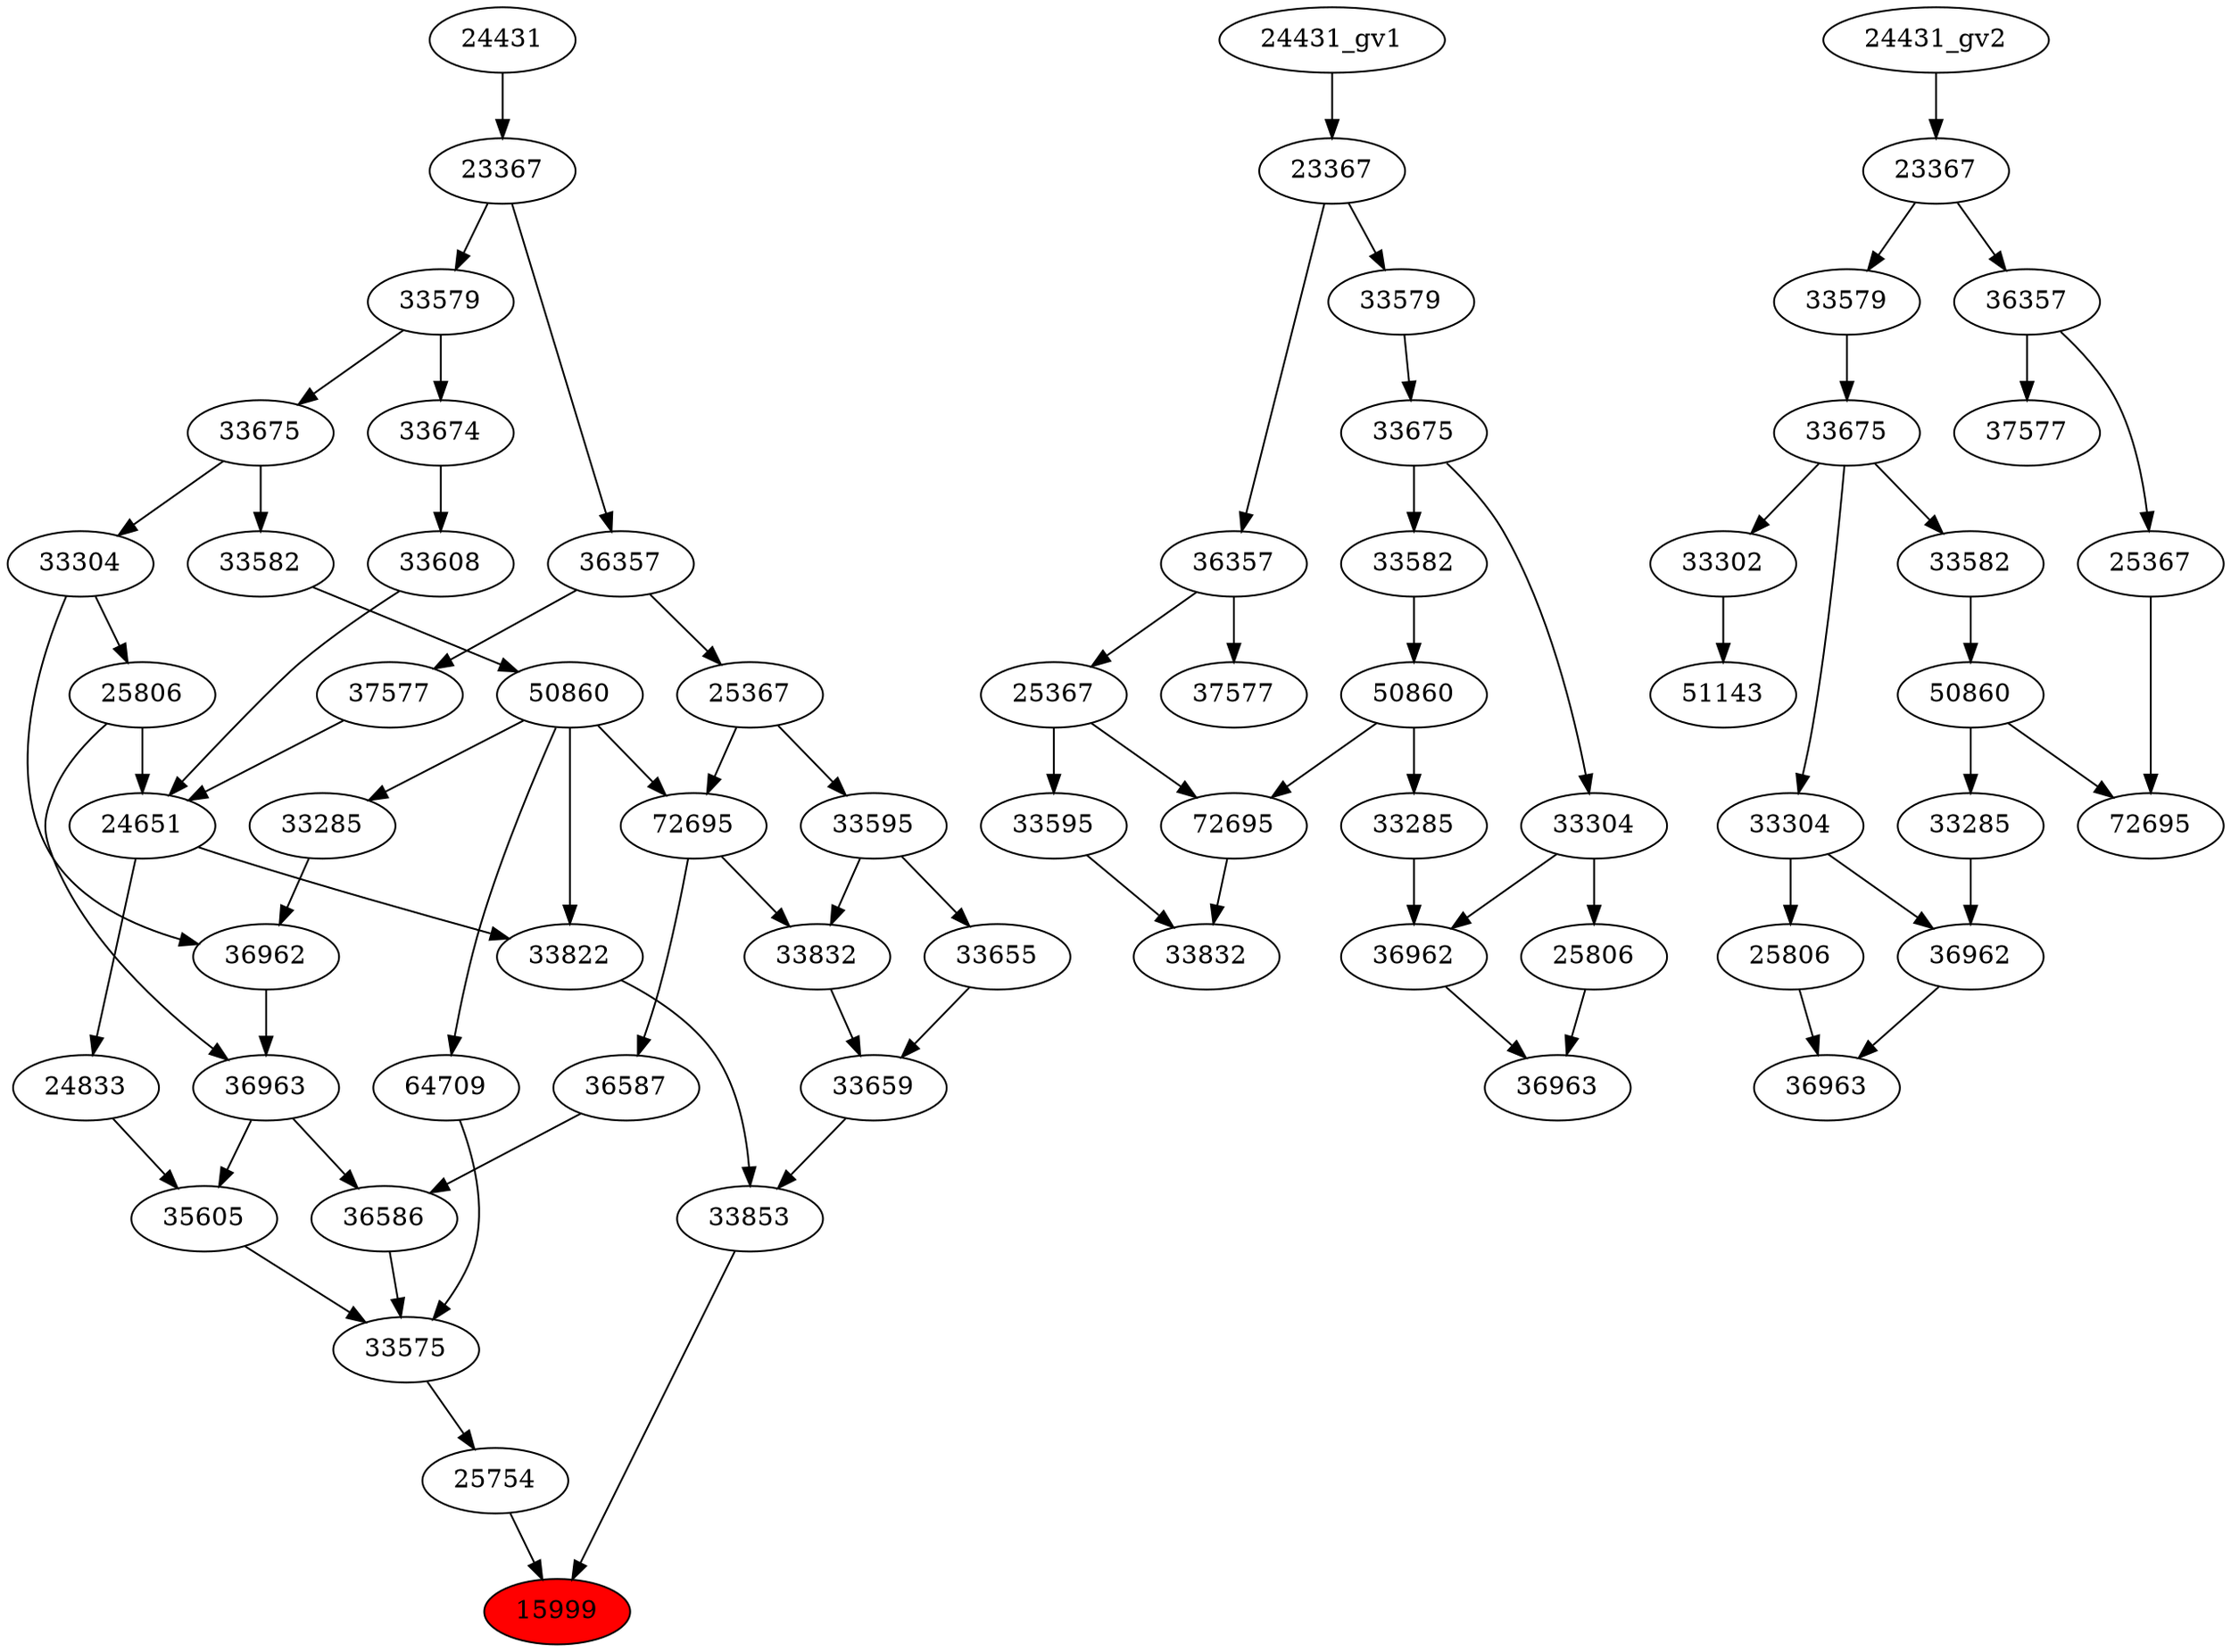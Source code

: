 strict digraph root {
	node [label="\N"];
	{
		node [fillcolor="",
			label="\N",
			style=""
		];
		15999		 [fillcolor=red,
			label=15999,
			style=filled];
		25754		 [label=25754];
		25754 -> 15999;
		33853		 [label=33853];
		33853 -> 15999;
		33575		 [label=33575];
		33575 -> 25754;
		33659		 [label=33659];
		33659 -> 33853;
		33822		 [label=33822];
		33822 -> 33853;
		36586		 [label=36586];
		36586 -> 33575;
		35605		 [label=35605];
		35605 -> 33575;
		64709		 [label=64709];
		64709 -> 33575;
		33655		 [label=33655];
		33655 -> 33659;
		33832		 [label=33832];
		33832 -> 33659;
		24651		 [label=24651];
		24651 -> 33822;
		24833		 [label=24833];
		24651 -> 24833;
		50860		 [label=50860];
		50860 -> 33822;
		50860 -> 64709;
		72695		 [label=72695];
		50860 -> 72695;
		33285		 [label=33285];
		50860 -> 33285;
		36587		 [label=36587];
		36587 -> 36586;
		36963		 [label=36963];
		36963 -> 36586;
		36963 -> 35605;
		24833 -> 35605;
		33595		 [label=33595];
		33595 -> 33655;
		33595 -> 33832;
		72695 -> 33832;
		72695 -> 36587;
		25806		 [label=25806];
		25806 -> 24651;
		25806 -> 36963;
		33608		 [label=33608];
		33608 -> 24651;
		37577		 [label=37577];
		37577 -> 24651;
		33582		 [label=33582];
		33582 -> 50860;
		36962		 [label=36962];
		36962 -> 36963;
		25367		 [label=25367];
		25367 -> 33595;
		25367 -> 72695;
		33304		 [label=33304];
		33304 -> 25806;
		33304 -> 36962;
		33674		 [label=33674];
		33674 -> 33608;
		36357		 [label=36357];
		36357 -> 37577;
		36357 -> 25367;
		33675		 [label=33675];
		33675 -> 33582;
		33675 -> 33304;
		33285 -> 36962;
		33579		 [label=33579];
		33579 -> 33674;
		33579 -> 33675;
		23367		 [label=23367];
		23367 -> 36357;
		23367 -> 33579;
		24431		 [label=24431];
		24431 -> 23367;
	}
	{
		node [label="\N"];
		"33832_gv1"		 [label=33832];
		"72695_gv1"		 [label=72695];
		"72695_gv1" -> "33832_gv1";
		"33595_gv1"		 [label=33595];
		"33595_gv1" -> "33832_gv1";
		"50860_gv1"		 [label=50860];
		"50860_gv1" -> "72695_gv1";
		"33285_gv1"		 [label=33285];
		"50860_gv1" -> "33285_gv1";
		"33582_gv1"		 [label=33582];
		"33582_gv1" -> "50860_gv1";
		"36963_gv1"		 [label=36963];
		"36962_gv1"		 [label=36962];
		"36962_gv1" -> "36963_gv1";
		"25806_gv1"		 [label=25806];
		"25806_gv1" -> "36963_gv1";
		"25367_gv1"		 [label=25367];
		"25367_gv1" -> "72695_gv1";
		"25367_gv1" -> "33595_gv1";
		"33304_gv1"		 [label=33304];
		"33304_gv1" -> "36962_gv1";
		"33304_gv1" -> "25806_gv1";
		"37577_gv1"		 [label=37577];
		"36357_gv1"		 [label=36357];
		"36357_gv1" -> "25367_gv1";
		"36357_gv1" -> "37577_gv1";
		"33675_gv1"		 [label=33675];
		"33675_gv1" -> "33582_gv1";
		"33675_gv1" -> "33304_gv1";
		"33285_gv1" -> "36962_gv1";
		"23367_gv1"		 [label=23367];
		"23367_gv1" -> "36357_gv1";
		"33579_gv1"		 [label=33579];
		"23367_gv1" -> "33579_gv1";
		"33579_gv1" -> "33675_gv1";
		"24431_gv1" -> "23367_gv1";
	}
	{
		node [label="\N"];
		"50860_gv2"		 [label=50860];
		"33285_gv2"		 [label=33285];
		"50860_gv2" -> "33285_gv2";
		"72695_gv2"		 [label=72695];
		"50860_gv2" -> "72695_gv2";
		"33582_gv2"		 [label=33582];
		"33582_gv2" -> "50860_gv2";
		"36962_gv2"		 [label=36962];
		"33285_gv2" -> "36962_gv2";
		51143		 [label=51143];
		33302		 [label=33302];
		33302 -> 51143;
		"33675_gv2"		 [label=33675];
		"33675_gv2" -> "33582_gv2";
		"33675_gv2" -> 33302;
		"33304_gv2"		 [label=33304];
		"33675_gv2" -> "33304_gv2";
		"36963_gv2"		 [label=36963];
		"36962_gv2" -> "36963_gv2";
		"25806_gv2"		 [label=25806];
		"25806_gv2" -> "36963_gv2";
		"33579_gv2"		 [label=33579];
		"33579_gv2" -> "33675_gv2";
		"25367_gv2"		 [label=25367];
		"25367_gv2" -> "72695_gv2";
		"33304_gv2" -> "36962_gv2";
		"33304_gv2" -> "25806_gv2";
		"23367_gv2"		 [label=23367];
		"23367_gv2" -> "33579_gv2";
		"36357_gv2"		 [label=36357];
		"23367_gv2" -> "36357_gv2";
		"36357_gv2" -> "25367_gv2";
		"37577_gv2"		 [label=37577];
		"36357_gv2" -> "37577_gv2";
		"24431_gv2" -> "23367_gv2";
	}
}
